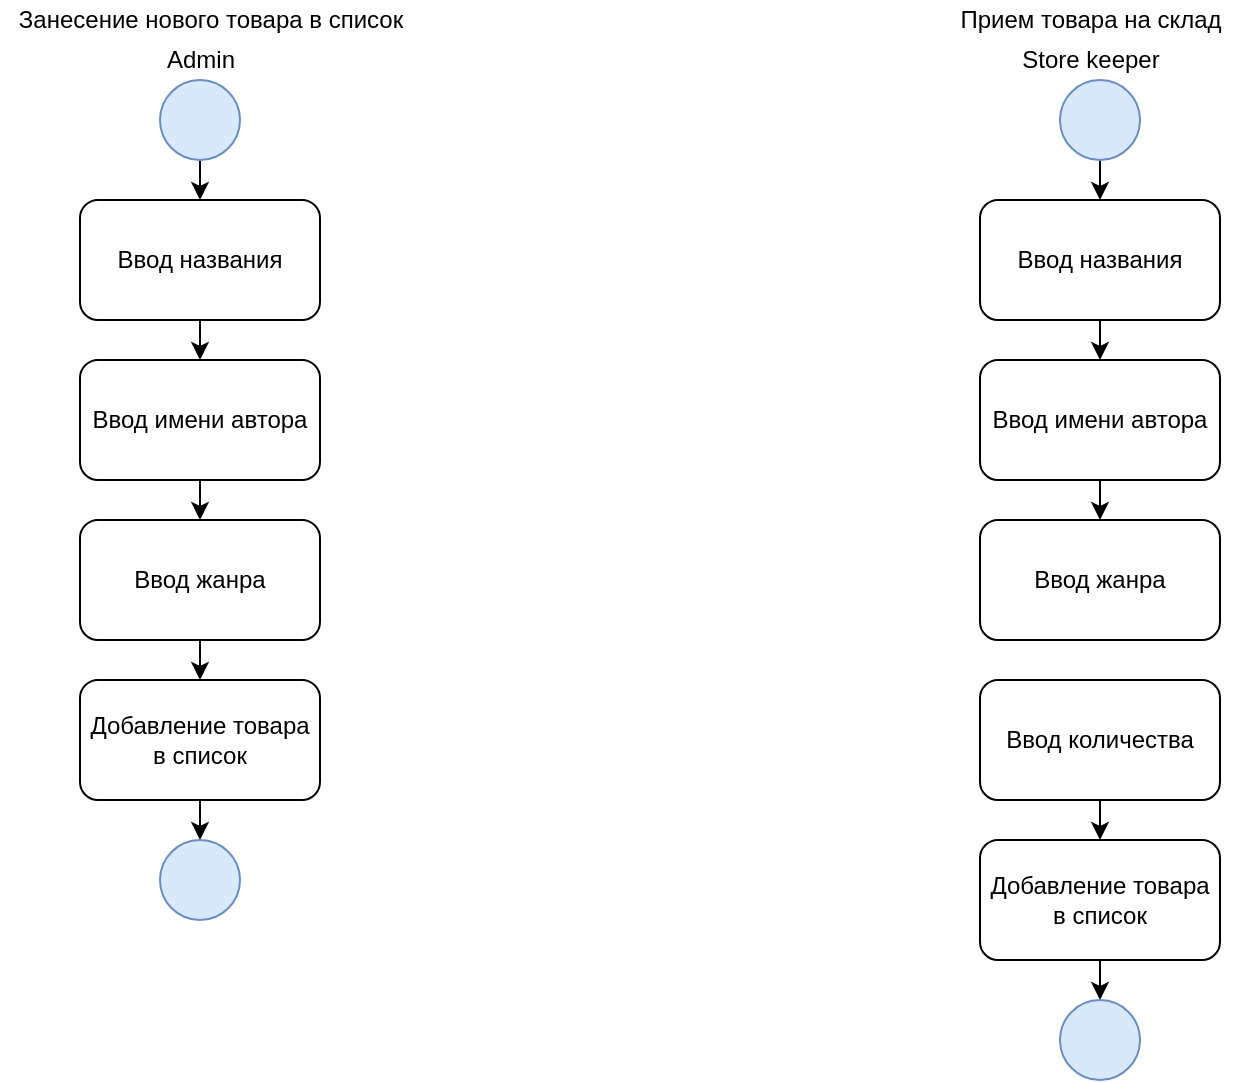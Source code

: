 <mxfile version="12.9.14" type="device"><diagram id="RQigvGeVD8DKO0Hu42yE" name="Page-1"><mxGraphModel dx="1038" dy="584" grid="1" gridSize="10" guides="1" tooltips="1" connect="1" arrows="1" fold="1" page="1" pageScale="1" pageWidth="827" pageHeight="1169" math="0" shadow="0"><root><mxCell id="0"/><mxCell id="1" parent="0"/><mxCell id="mwQpvMGOqZ_fsBWeegnQ-6" style="edgeStyle=orthogonalEdgeStyle;rounded=0;orthogonalLoop=1;jettySize=auto;html=1;exitX=0.5;exitY=1;exitDx=0;exitDy=0;entryX=0.5;entryY=0;entryDx=0;entryDy=0;" edge="1" parent="1" target="mwQpvMGOqZ_fsBWeegnQ-2"><mxGeometry relative="1" as="geometry"><mxPoint x="180" y="130" as="sourcePoint"/></mxGeometry></mxCell><mxCell id="mwQpvMGOqZ_fsBWeegnQ-1" value="" style="ellipse;whiteSpace=wrap;html=1;aspect=fixed;fillColor=#dae8fc;strokeColor=#6c8ebf;" vertex="1" parent="1"><mxGeometry x="160" y="90" width="40" height="40" as="geometry"/></mxCell><mxCell id="mwQpvMGOqZ_fsBWeegnQ-7" style="edgeStyle=orthogonalEdgeStyle;rounded=0;orthogonalLoop=1;jettySize=auto;html=1;exitX=0.5;exitY=1;exitDx=0;exitDy=0;entryX=0.5;entryY=0;entryDx=0;entryDy=0;" edge="1" parent="1" source="mwQpvMGOqZ_fsBWeegnQ-2" target="mwQpvMGOqZ_fsBWeegnQ-3"><mxGeometry relative="1" as="geometry"/></mxCell><mxCell id="mwQpvMGOqZ_fsBWeegnQ-2" value="Ввод названия" style="rounded=1;whiteSpace=wrap;html=1;" vertex="1" parent="1"><mxGeometry x="120" y="150" width="120" height="60" as="geometry"/></mxCell><mxCell id="mwQpvMGOqZ_fsBWeegnQ-8" style="edgeStyle=orthogonalEdgeStyle;rounded=0;orthogonalLoop=1;jettySize=auto;html=1;exitX=0.5;exitY=1;exitDx=0;exitDy=0;entryX=0.5;entryY=0;entryDx=0;entryDy=0;" edge="1" parent="1" source="mwQpvMGOqZ_fsBWeegnQ-3" target="mwQpvMGOqZ_fsBWeegnQ-4"><mxGeometry relative="1" as="geometry"/></mxCell><mxCell id="mwQpvMGOqZ_fsBWeegnQ-3" value="Ввод имени автора" style="rounded=1;whiteSpace=wrap;html=1;" vertex="1" parent="1"><mxGeometry x="120" y="230" width="120" height="60" as="geometry"/></mxCell><mxCell id="mwQpvMGOqZ_fsBWeegnQ-9" style="edgeStyle=orthogonalEdgeStyle;rounded=0;orthogonalLoop=1;jettySize=auto;html=1;exitX=0.5;exitY=1;exitDx=0;exitDy=0;entryX=0.5;entryY=0;entryDx=0;entryDy=0;" edge="1" parent="1" source="mwQpvMGOqZ_fsBWeegnQ-4" target="mwQpvMGOqZ_fsBWeegnQ-5"><mxGeometry relative="1" as="geometry"/></mxCell><mxCell id="mwQpvMGOqZ_fsBWeegnQ-4" value="Ввод жанра" style="rounded=1;whiteSpace=wrap;html=1;" vertex="1" parent="1"><mxGeometry x="120" y="310" width="120" height="60" as="geometry"/></mxCell><mxCell id="mwQpvMGOqZ_fsBWeegnQ-13" style="edgeStyle=orthogonalEdgeStyle;rounded=0;orthogonalLoop=1;jettySize=auto;html=1;exitX=0.5;exitY=1;exitDx=0;exitDy=0;entryX=0.5;entryY=0;entryDx=0;entryDy=0;" edge="1" parent="1" source="mwQpvMGOqZ_fsBWeegnQ-5" target="mwQpvMGOqZ_fsBWeegnQ-12"><mxGeometry relative="1" as="geometry"/></mxCell><mxCell id="mwQpvMGOqZ_fsBWeegnQ-5" value="Добавление товара в список" style="rounded=1;whiteSpace=wrap;html=1;" vertex="1" parent="1"><mxGeometry x="120" y="390" width="120" height="60" as="geometry"/></mxCell><mxCell id="mwQpvMGOqZ_fsBWeegnQ-10" value="Занесение нового товара в список" style="text;html=1;align=center;verticalAlign=middle;resizable=0;points=[];autosize=1;" vertex="1" parent="1"><mxGeometry x="80" y="50" width="210" height="20" as="geometry"/></mxCell><mxCell id="mwQpvMGOqZ_fsBWeegnQ-12" value="" style="ellipse;whiteSpace=wrap;html=1;aspect=fixed;fillColor=#dae8fc;strokeColor=#6c8ebf;" vertex="1" parent="1"><mxGeometry x="160" y="470" width="40" height="40" as="geometry"/></mxCell><mxCell id="mwQpvMGOqZ_fsBWeegnQ-14" value="Admin" style="text;html=1;align=center;verticalAlign=middle;resizable=0;points=[];autosize=1;" vertex="1" parent="1"><mxGeometry x="155" y="70" width="50" height="20" as="geometry"/></mxCell><mxCell id="mwQpvMGOqZ_fsBWeegnQ-16" value="Прием товара на склад" style="text;html=1;align=center;verticalAlign=middle;resizable=0;points=[];autosize=1;" vertex="1" parent="1"><mxGeometry x="550" y="50" width="150" height="20" as="geometry"/></mxCell><mxCell id="mwQpvMGOqZ_fsBWeegnQ-17" value="Store keeper" style="text;html=1;align=center;verticalAlign=middle;resizable=0;points=[];autosize=1;" vertex="1" parent="1"><mxGeometry x="585" y="70" width="80" height="20" as="geometry"/></mxCell><mxCell id="mwQpvMGOqZ_fsBWeegnQ-18" style="edgeStyle=orthogonalEdgeStyle;rounded=0;orthogonalLoop=1;jettySize=auto;html=1;exitX=0.5;exitY=1;exitDx=0;exitDy=0;entryX=0.5;entryY=0;entryDx=0;entryDy=0;" edge="1" parent="1" target="mwQpvMGOqZ_fsBWeegnQ-21"><mxGeometry relative="1" as="geometry"><mxPoint x="630" y="130" as="sourcePoint"/></mxGeometry></mxCell><mxCell id="mwQpvMGOqZ_fsBWeegnQ-19" value="" style="ellipse;whiteSpace=wrap;html=1;aspect=fixed;fillColor=#dae8fc;strokeColor=#6c8ebf;" vertex="1" parent="1"><mxGeometry x="610" y="90" width="40" height="40" as="geometry"/></mxCell><mxCell id="mwQpvMGOqZ_fsBWeegnQ-20" style="edgeStyle=orthogonalEdgeStyle;rounded=0;orthogonalLoop=1;jettySize=auto;html=1;exitX=0.5;exitY=1;exitDx=0;exitDy=0;entryX=0.5;entryY=0;entryDx=0;entryDy=0;" edge="1" parent="1" source="mwQpvMGOqZ_fsBWeegnQ-21" target="mwQpvMGOqZ_fsBWeegnQ-23"><mxGeometry relative="1" as="geometry"/></mxCell><mxCell id="mwQpvMGOqZ_fsBWeegnQ-21" value="Ввод названия" style="rounded=1;whiteSpace=wrap;html=1;" vertex="1" parent="1"><mxGeometry x="570" y="150" width="120" height="60" as="geometry"/></mxCell><mxCell id="mwQpvMGOqZ_fsBWeegnQ-22" style="edgeStyle=orthogonalEdgeStyle;rounded=0;orthogonalLoop=1;jettySize=auto;html=1;exitX=0.5;exitY=1;exitDx=0;exitDy=0;entryX=0.5;entryY=0;entryDx=0;entryDy=0;" edge="1" parent="1" source="mwQpvMGOqZ_fsBWeegnQ-23" target="mwQpvMGOqZ_fsBWeegnQ-25"><mxGeometry relative="1" as="geometry"/></mxCell><mxCell id="mwQpvMGOqZ_fsBWeegnQ-23" value="Ввод имени автора" style="rounded=1;whiteSpace=wrap;html=1;" vertex="1" parent="1"><mxGeometry x="570" y="230" width="120" height="60" as="geometry"/></mxCell><mxCell id="mwQpvMGOqZ_fsBWeegnQ-25" value="Ввод жанра" style="rounded=1;whiteSpace=wrap;html=1;" vertex="1" parent="1"><mxGeometry x="570" y="310" width="120" height="60" as="geometry"/></mxCell><mxCell id="mwQpvMGOqZ_fsBWeegnQ-26" value="Добавление товара в список" style="rounded=1;whiteSpace=wrap;html=1;" vertex="1" parent="1"><mxGeometry x="570" y="470" width="120" height="60" as="geometry"/></mxCell><mxCell id="mwQpvMGOqZ_fsBWeegnQ-28" style="edgeStyle=orthogonalEdgeStyle;rounded=0;orthogonalLoop=1;jettySize=auto;html=1;exitX=0.5;exitY=1;exitDx=0;exitDy=0;entryX=0.5;entryY=0;entryDx=0;entryDy=0;" edge="1" parent="1" source="mwQpvMGOqZ_fsBWeegnQ-27" target="mwQpvMGOqZ_fsBWeegnQ-26"><mxGeometry relative="1" as="geometry"/></mxCell><mxCell id="mwQpvMGOqZ_fsBWeegnQ-27" value="Ввод количества" style="rounded=1;whiteSpace=wrap;html=1;" vertex="1" parent="1"><mxGeometry x="570" y="390" width="120" height="60" as="geometry"/></mxCell><mxCell id="mwQpvMGOqZ_fsBWeegnQ-31" style="edgeStyle=orthogonalEdgeStyle;rounded=0;orthogonalLoop=1;jettySize=auto;html=1;exitX=0.5;exitY=1;exitDx=0;exitDy=0;entryX=0.5;entryY=0;entryDx=0;entryDy=0;" edge="1" parent="1" target="mwQpvMGOqZ_fsBWeegnQ-32"><mxGeometry relative="1" as="geometry"><mxPoint x="630" y="530" as="sourcePoint"/></mxGeometry></mxCell><mxCell id="mwQpvMGOqZ_fsBWeegnQ-32" value="" style="ellipse;whiteSpace=wrap;html=1;aspect=fixed;fillColor=#dae8fc;strokeColor=#6c8ebf;" vertex="1" parent="1"><mxGeometry x="610" y="550" width="40" height="40" as="geometry"/></mxCell></root></mxGraphModel></diagram></mxfile>